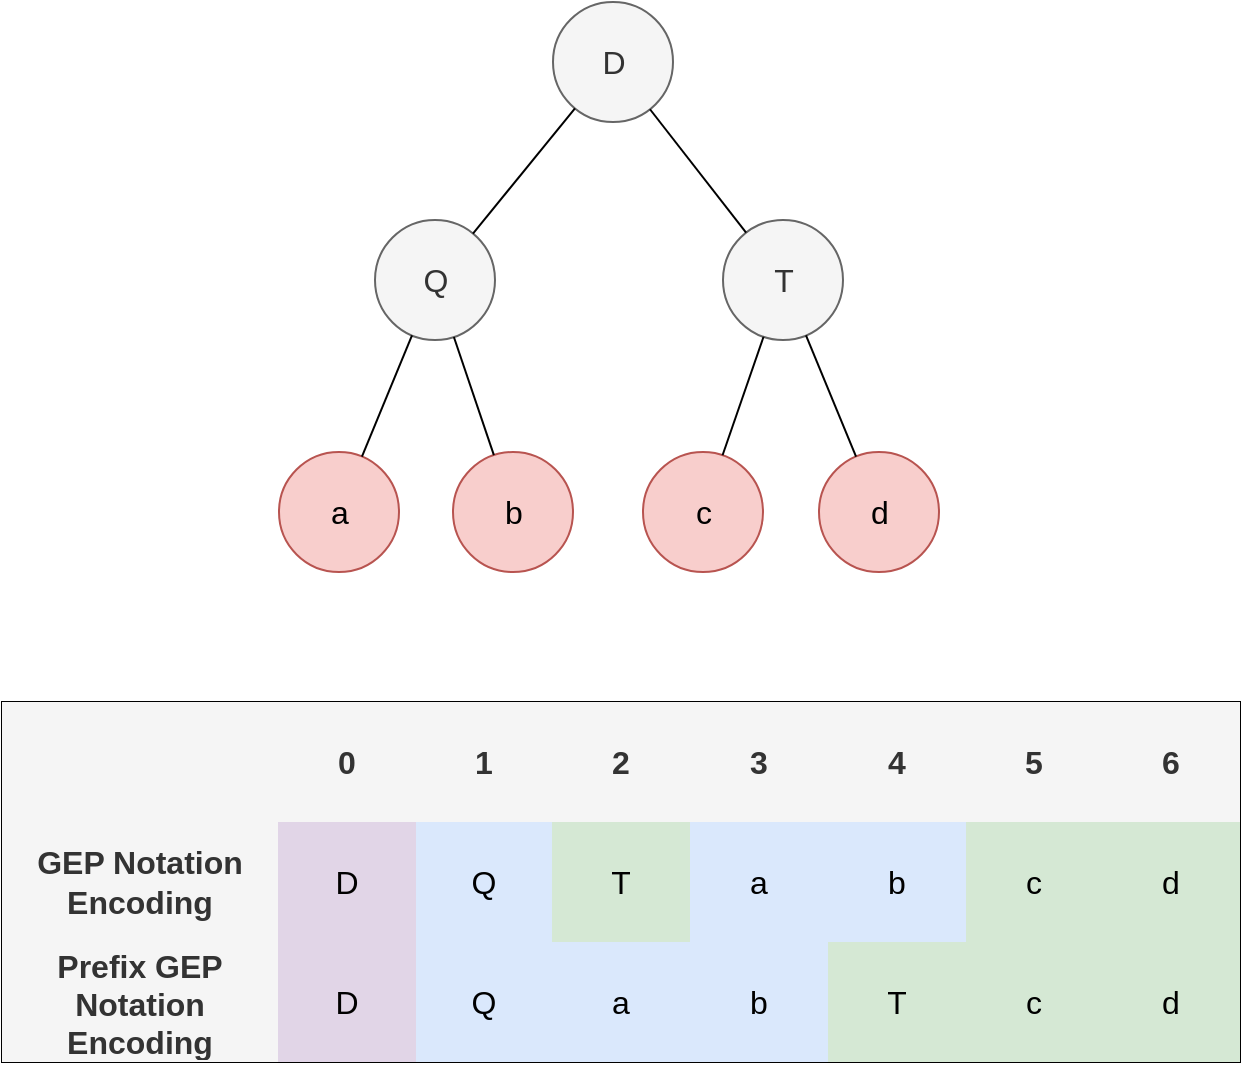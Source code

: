 <mxfile version="27.1.6">
  <diagram name="Page-1" id="W8epZQ21CmaLPUGNPq8Y">
    <mxGraphModel dx="1360" dy="1895" grid="1" gridSize="10" guides="1" tooltips="1" connect="1" arrows="1" fold="1" page="1" pageScale="1" pageWidth="850" pageHeight="1100" math="0" shadow="0">
      <root>
        <mxCell id="0" />
        <mxCell id="1" parent="0" />
        <mxCell id="s7vytsFGn_9YH380_VkC-72" value="Q" style="ellipse;whiteSpace=wrap;html=1;fontSize=16;fillColor=#f5f5f5;fontColor=#333333;strokeColor=#666666;" vertex="1" parent="1">
          <mxGeometry x="302.5" y="-111" width="60" height="60" as="geometry" />
        </mxCell>
        <mxCell id="s7vytsFGn_9YH380_VkC-73" value="a" style="ellipse;whiteSpace=wrap;html=1;fontSize=16;fillColor=#f8cecc;strokeColor=#b85450;" vertex="1" parent="1">
          <mxGeometry x="254.5" y="5" width="60" height="60" as="geometry" />
        </mxCell>
        <mxCell id="s7vytsFGn_9YH380_VkC-74" value="" style="edgeStyle=none;curved=1;rounded=0;orthogonalLoop=1;jettySize=auto;html=1;fontSize=16;startSize=8;endSize=8;endArrow=none;endFill=0;" edge="1" parent="1" source="s7vytsFGn_9YH380_VkC-72" target="s7vytsFGn_9YH380_VkC-73">
          <mxGeometry relative="1" as="geometry">
            <mxPoint x="556.5" y="-62" as="sourcePoint" />
            <mxPoint x="355.5" y="-13" as="targetPoint" />
          </mxGeometry>
        </mxCell>
        <mxCell id="s7vytsFGn_9YH380_VkC-75" value="D" style="ellipse;whiteSpace=wrap;html=1;fontSize=16;fillColor=#f5f5f5;fontColor=#333333;strokeColor=#666666;" vertex="1" parent="1">
          <mxGeometry x="391.5" y="-220" width="60" height="60" as="geometry" />
        </mxCell>
        <mxCell id="s7vytsFGn_9YH380_VkC-76" value="" style="edgeStyle=none;curved=1;rounded=0;orthogonalLoop=1;jettySize=auto;html=1;fontSize=16;startSize=8;endSize=8;endArrow=none;endFill=0;" edge="1" parent="1" source="s7vytsFGn_9YH380_VkC-75" target="s7vytsFGn_9YH380_VkC-72">
          <mxGeometry relative="1" as="geometry">
            <mxPoint x="406.5" y="-43" as="sourcePoint" />
            <mxPoint x="378.5" as="targetPoint" />
          </mxGeometry>
        </mxCell>
        <mxCell id="s7vytsFGn_9YH380_VkC-77" value="b" style="ellipse;whiteSpace=wrap;html=1;fontSize=16;fillColor=#f8cecc;strokeColor=#b85450;" vertex="1" parent="1">
          <mxGeometry x="341.5" y="5" width="60" height="60" as="geometry" />
        </mxCell>
        <mxCell id="s7vytsFGn_9YH380_VkC-78" value="" style="edgeStyle=none;curved=1;rounded=0;orthogonalLoop=1;jettySize=auto;html=1;fontSize=16;startSize=8;endSize=8;endArrow=none;endFill=0;" edge="1" parent="1" source="s7vytsFGn_9YH380_VkC-72" target="s7vytsFGn_9YH380_VkC-77">
          <mxGeometry relative="1" as="geometry">
            <mxPoint x="407.5" y="-42" as="sourcePoint" />
            <mxPoint x="380.5" y="1" as="targetPoint" />
          </mxGeometry>
        </mxCell>
        <mxCell id="s7vytsFGn_9YH380_VkC-79" value="T" style="ellipse;whiteSpace=wrap;html=1;fontSize=16;fillColor=#f5f5f5;fontColor=#333333;strokeColor=#666666;" vertex="1" parent="1">
          <mxGeometry x="476.5" y="-111" width="60" height="60" as="geometry" />
        </mxCell>
        <mxCell id="s7vytsFGn_9YH380_VkC-80" value="" style="edgeStyle=none;curved=1;rounded=0;orthogonalLoop=1;jettySize=auto;html=1;fontSize=16;startSize=8;endSize=8;endArrow=none;endFill=0;" edge="1" parent="1" source="s7vytsFGn_9YH380_VkC-75" target="s7vytsFGn_9YH380_VkC-79">
          <mxGeometry relative="1" as="geometry">
            <mxPoint x="408.5" y="-154" as="sourcePoint" />
            <mxPoint x="379.5" y="-99" as="targetPoint" />
          </mxGeometry>
        </mxCell>
        <mxCell id="s7vytsFGn_9YH380_VkC-87" value="c" style="ellipse;whiteSpace=wrap;html=1;fontSize=16;fillColor=#f8cecc;strokeColor=#b85450;" vertex="1" parent="1">
          <mxGeometry x="436.5" y="5" width="60" height="60" as="geometry" />
        </mxCell>
        <mxCell id="s7vytsFGn_9YH380_VkC-88" value="d" style="ellipse;whiteSpace=wrap;html=1;fontSize=16;fillColor=#f8cecc;strokeColor=#b85450;" vertex="1" parent="1">
          <mxGeometry x="524.5" y="5" width="60" height="60" as="geometry" />
        </mxCell>
        <mxCell id="s7vytsFGn_9YH380_VkC-89" value="" style="edgeStyle=none;curved=1;rounded=0;orthogonalLoop=1;jettySize=auto;html=1;fontSize=16;startSize=8;endSize=8;endArrow=none;endFill=0;" edge="1" parent="1" source="s7vytsFGn_9YH380_VkC-79" target="s7vytsFGn_9YH380_VkC-87">
          <mxGeometry relative="1" as="geometry">
            <mxPoint x="331.5" y="-43" as="sourcePoint" />
            <mxPoint x="305.5" y="17" as="targetPoint" />
          </mxGeometry>
        </mxCell>
        <mxCell id="s7vytsFGn_9YH380_VkC-90" value="" style="edgeStyle=none;curved=1;rounded=0;orthogonalLoop=1;jettySize=auto;html=1;fontSize=16;startSize=8;endSize=8;endArrow=none;endFill=0;" edge="1" parent="1" source="s7vytsFGn_9YH380_VkC-79" target="s7vytsFGn_9YH380_VkC-88">
          <mxGeometry relative="1" as="geometry">
            <mxPoint x="508.5" y="-42" as="sourcePoint" />
            <mxPoint x="490.5" y="16" as="targetPoint" />
          </mxGeometry>
        </mxCell>
        <mxCell id="s7vytsFGn_9YH380_VkC-117" value="" style="shape=table;startSize=0;container=1;collapsible=0;childLayout=tableLayout;fontSize=16;" vertex="1" parent="1">
          <mxGeometry x="116" y="130" width="619" height="180" as="geometry" />
        </mxCell>
        <mxCell id="s7vytsFGn_9YH380_VkC-118" value="" style="shape=tableRow;horizontal=0;startSize=0;swimlaneHead=0;swimlaneBody=0;strokeColor=inherit;top=0;left=0;bottom=0;right=0;collapsible=0;dropTarget=0;fillColor=none;points=[[0,0.5],[1,0.5]];portConstraint=eastwest;fontSize=16;" vertex="1" parent="s7vytsFGn_9YH380_VkC-117">
          <mxGeometry width="619" height="60" as="geometry" />
        </mxCell>
        <mxCell id="s7vytsFGn_9YH380_VkC-146" style="shape=partialRectangle;html=1;whiteSpace=wrap;connectable=0;strokeColor=#666666;overflow=hidden;fillColor=#f5f5f5;top=0;left=0;bottom=0;right=0;pointerEvents=1;fontSize=16;rowspan=1;colspan=2;fontColor=#333333;" vertex="1" parent="s7vytsFGn_9YH380_VkC-118">
          <mxGeometry width="138" height="60" as="geometry">
            <mxRectangle width="69" height="60" as="alternateBounds" />
          </mxGeometry>
        </mxCell>
        <mxCell id="s7vytsFGn_9YH380_VkC-142" style="shape=partialRectangle;html=1;whiteSpace=wrap;connectable=0;strokeColor=inherit;overflow=hidden;fillColor=none;top=0;left=0;bottom=0;right=0;pointerEvents=1;fontSize=16;" vertex="1" visible="0" parent="s7vytsFGn_9YH380_VkC-118">
          <mxGeometry x="69" width="69" height="60" as="geometry">
            <mxRectangle width="69" height="60" as="alternateBounds" />
          </mxGeometry>
        </mxCell>
        <mxCell id="s7vytsFGn_9YH380_VkC-119" value="0" style="shape=partialRectangle;html=1;whiteSpace=wrap;connectable=0;strokeColor=#666666;overflow=hidden;fillColor=#f5f5f5;top=0;left=0;bottom=0;right=0;pointerEvents=1;fontSize=16;fontColor=#333333;fontStyle=1" vertex="1" parent="s7vytsFGn_9YH380_VkC-118">
          <mxGeometry x="138" width="69" height="60" as="geometry">
            <mxRectangle width="69" height="60" as="alternateBounds" />
          </mxGeometry>
        </mxCell>
        <mxCell id="s7vytsFGn_9YH380_VkC-120" value="1" style="shape=partialRectangle;html=1;whiteSpace=wrap;connectable=0;strokeColor=#666666;overflow=hidden;fillColor=#f5f5f5;top=0;left=0;bottom=0;right=0;pointerEvents=1;fontSize=16;fontColor=#333333;fontStyle=1" vertex="1" parent="s7vytsFGn_9YH380_VkC-118">
          <mxGeometry x="207" width="68" height="60" as="geometry">
            <mxRectangle width="68" height="60" as="alternateBounds" />
          </mxGeometry>
        </mxCell>
        <mxCell id="s7vytsFGn_9YH380_VkC-121" value="2" style="shape=partialRectangle;html=1;whiteSpace=wrap;connectable=0;strokeColor=#666666;overflow=hidden;fillColor=#f5f5f5;top=0;left=0;bottom=0;right=0;pointerEvents=1;fontSize=16;fontColor=#333333;fontStyle=1" vertex="1" parent="s7vytsFGn_9YH380_VkC-118">
          <mxGeometry x="275" width="69" height="60" as="geometry">
            <mxRectangle width="69" height="60" as="alternateBounds" />
          </mxGeometry>
        </mxCell>
        <mxCell id="s7vytsFGn_9YH380_VkC-122" value="3" style="shape=partialRectangle;html=1;whiteSpace=wrap;connectable=0;strokeColor=#666666;overflow=hidden;fillColor=#f5f5f5;top=0;left=0;bottom=0;right=0;pointerEvents=1;fontSize=16;fontColor=#333333;fontStyle=1" vertex="1" parent="s7vytsFGn_9YH380_VkC-118">
          <mxGeometry x="344" width="69" height="60" as="geometry">
            <mxRectangle width="69" height="60" as="alternateBounds" />
          </mxGeometry>
        </mxCell>
        <mxCell id="s7vytsFGn_9YH380_VkC-123" value="4" style="shape=partialRectangle;html=1;whiteSpace=wrap;connectable=0;strokeColor=#666666;overflow=hidden;fillColor=#f5f5f5;top=0;left=0;bottom=0;right=0;pointerEvents=1;fontSize=16;fontColor=#333333;fontStyle=1" vertex="1" parent="s7vytsFGn_9YH380_VkC-118">
          <mxGeometry x="413" width="69" height="60" as="geometry">
            <mxRectangle width="69" height="60" as="alternateBounds" />
          </mxGeometry>
        </mxCell>
        <mxCell id="s7vytsFGn_9YH380_VkC-124" value="5" style="shape=partialRectangle;html=1;whiteSpace=wrap;connectable=0;strokeColor=#666666;overflow=hidden;fillColor=#f5f5f5;top=0;left=0;bottom=0;right=0;pointerEvents=1;fontSize=16;fontColor=#333333;fontStyle=1" vertex="1" parent="s7vytsFGn_9YH380_VkC-118">
          <mxGeometry x="482" width="68" height="60" as="geometry">
            <mxRectangle width="68" height="60" as="alternateBounds" />
          </mxGeometry>
        </mxCell>
        <mxCell id="s7vytsFGn_9YH380_VkC-125" value="6" style="shape=partialRectangle;html=1;whiteSpace=wrap;connectable=0;strokeColor=#666666;overflow=hidden;fillColor=#f5f5f5;top=0;left=0;bottom=0;right=0;pointerEvents=1;fontSize=16;fontColor=#333333;fontStyle=1" vertex="1" parent="s7vytsFGn_9YH380_VkC-118">
          <mxGeometry x="550" width="69" height="60" as="geometry">
            <mxRectangle width="69" height="60" as="alternateBounds" />
          </mxGeometry>
        </mxCell>
        <mxCell id="s7vytsFGn_9YH380_VkC-126" value="" style="shape=tableRow;horizontal=0;startSize=0;swimlaneHead=0;swimlaneBody=0;strokeColor=inherit;top=0;left=0;bottom=0;right=0;collapsible=0;dropTarget=0;fillColor=none;points=[[0,0.5],[1,0.5]];portConstraint=eastwest;fontSize=16;" vertex="1" parent="s7vytsFGn_9YH380_VkC-117">
          <mxGeometry y="60" width="619" height="60" as="geometry" />
        </mxCell>
        <mxCell id="s7vytsFGn_9YH380_VkC-147" value="GEP Notation Encoding" style="shape=partialRectangle;html=1;whiteSpace=wrap;connectable=0;strokeColor=#666666;overflow=hidden;fillColor=#f5f5f5;top=0;left=0;bottom=0;right=0;pointerEvents=1;fontSize=16;rowspan=1;colspan=2;fontColor=#333333;fontStyle=1" vertex="1" parent="s7vytsFGn_9YH380_VkC-126">
          <mxGeometry width="138" height="60" as="geometry">
            <mxRectangle width="69" height="60" as="alternateBounds" />
          </mxGeometry>
        </mxCell>
        <mxCell id="s7vytsFGn_9YH380_VkC-143" value="" style="shape=partialRectangle;html=1;whiteSpace=wrap;connectable=0;strokeColor=inherit;overflow=hidden;fillColor=none;top=0;left=0;bottom=0;right=0;pointerEvents=1;fontSize=16;" vertex="1" visible="0" parent="s7vytsFGn_9YH380_VkC-126">
          <mxGeometry x="69" width="69" height="60" as="geometry">
            <mxRectangle width="69" height="60" as="alternateBounds" />
          </mxGeometry>
        </mxCell>
        <mxCell id="s7vytsFGn_9YH380_VkC-127" value="D" style="shape=partialRectangle;html=1;whiteSpace=wrap;connectable=0;strokeColor=#9673a6;overflow=hidden;fillColor=#e1d5e7;top=0;left=0;bottom=0;right=0;pointerEvents=1;fontSize=16;" vertex="1" parent="s7vytsFGn_9YH380_VkC-126">
          <mxGeometry x="138" width="69" height="60" as="geometry">
            <mxRectangle width="69" height="60" as="alternateBounds" />
          </mxGeometry>
        </mxCell>
        <mxCell id="s7vytsFGn_9YH380_VkC-128" value="Q" style="shape=partialRectangle;html=1;whiteSpace=wrap;connectable=0;strokeColor=#6c8ebf;overflow=hidden;fillColor=#dae8fc;top=0;left=0;bottom=0;right=0;pointerEvents=1;fontSize=16;" vertex="1" parent="s7vytsFGn_9YH380_VkC-126">
          <mxGeometry x="207" width="68" height="60" as="geometry">
            <mxRectangle width="68" height="60" as="alternateBounds" />
          </mxGeometry>
        </mxCell>
        <mxCell id="s7vytsFGn_9YH380_VkC-129" value="T" style="shape=partialRectangle;html=1;whiteSpace=wrap;connectable=0;strokeColor=#82b366;overflow=hidden;fillColor=#d5e8d4;top=0;left=0;bottom=0;right=0;pointerEvents=1;fontSize=16;" vertex="1" parent="s7vytsFGn_9YH380_VkC-126">
          <mxGeometry x="275" width="69" height="60" as="geometry">
            <mxRectangle width="69" height="60" as="alternateBounds" />
          </mxGeometry>
        </mxCell>
        <mxCell id="s7vytsFGn_9YH380_VkC-130" value="a" style="shape=partialRectangle;html=1;whiteSpace=wrap;connectable=0;strokeColor=#6c8ebf;overflow=hidden;fillColor=#dae8fc;top=0;left=0;bottom=0;right=0;pointerEvents=1;fontSize=16;" vertex="1" parent="s7vytsFGn_9YH380_VkC-126">
          <mxGeometry x="344" width="69" height="60" as="geometry">
            <mxRectangle width="69" height="60" as="alternateBounds" />
          </mxGeometry>
        </mxCell>
        <mxCell id="s7vytsFGn_9YH380_VkC-131" value="b" style="shape=partialRectangle;html=1;whiteSpace=wrap;connectable=0;strokeColor=#6c8ebf;overflow=hidden;fillColor=#dae8fc;top=0;left=0;bottom=0;right=0;pointerEvents=1;fontSize=16;" vertex="1" parent="s7vytsFGn_9YH380_VkC-126">
          <mxGeometry x="413" width="69" height="60" as="geometry">
            <mxRectangle width="69" height="60" as="alternateBounds" />
          </mxGeometry>
        </mxCell>
        <mxCell id="s7vytsFGn_9YH380_VkC-132" value="c" style="shape=partialRectangle;html=1;whiteSpace=wrap;connectable=0;strokeColor=#82b366;overflow=hidden;fillColor=#d5e8d4;top=0;left=0;bottom=0;right=0;pointerEvents=1;fontSize=16;" vertex="1" parent="s7vytsFGn_9YH380_VkC-126">
          <mxGeometry x="482" width="68" height="60" as="geometry">
            <mxRectangle width="68" height="60" as="alternateBounds" />
          </mxGeometry>
        </mxCell>
        <mxCell id="s7vytsFGn_9YH380_VkC-133" value="d" style="shape=partialRectangle;html=1;whiteSpace=wrap;connectable=0;strokeColor=#82b366;overflow=hidden;fillColor=#d5e8d4;top=0;left=0;bottom=0;right=0;pointerEvents=1;fontSize=16;" vertex="1" parent="s7vytsFGn_9YH380_VkC-126">
          <mxGeometry x="550" width="69" height="60" as="geometry">
            <mxRectangle width="69" height="60" as="alternateBounds" />
          </mxGeometry>
        </mxCell>
        <mxCell id="s7vytsFGn_9YH380_VkC-134" value="" style="shape=tableRow;horizontal=0;startSize=0;swimlaneHead=0;swimlaneBody=0;strokeColor=inherit;top=0;left=0;bottom=0;right=0;collapsible=0;dropTarget=0;fillColor=none;points=[[0,0.5],[1,0.5]];portConstraint=eastwest;fontSize=16;" vertex="1" parent="s7vytsFGn_9YH380_VkC-117">
          <mxGeometry y="120" width="619" height="60" as="geometry" />
        </mxCell>
        <mxCell id="s7vytsFGn_9YH380_VkC-148" value="&lt;b&gt;Prefix GEP Notation Encoding&lt;/b&gt;" style="shape=partialRectangle;html=1;whiteSpace=wrap;connectable=0;strokeColor=#666666;overflow=hidden;fillColor=#f5f5f5;top=0;left=0;bottom=0;right=0;pointerEvents=1;fontSize=16;rowspan=1;colspan=2;fontColor=#333333;" vertex="1" parent="s7vytsFGn_9YH380_VkC-134">
          <mxGeometry width="138" height="60" as="geometry">
            <mxRectangle width="69" height="60" as="alternateBounds" />
          </mxGeometry>
        </mxCell>
        <mxCell id="s7vytsFGn_9YH380_VkC-144" value="" style="shape=partialRectangle;html=1;whiteSpace=wrap;connectable=0;strokeColor=inherit;overflow=hidden;fillColor=none;top=0;left=0;bottom=0;right=0;pointerEvents=1;fontSize=16;" vertex="1" visible="0" parent="s7vytsFGn_9YH380_VkC-134">
          <mxGeometry x="69" width="69" height="60" as="geometry">
            <mxRectangle width="69" height="60" as="alternateBounds" />
          </mxGeometry>
        </mxCell>
        <mxCell id="s7vytsFGn_9YH380_VkC-135" value="D" style="shape=partialRectangle;html=1;whiteSpace=wrap;connectable=0;strokeColor=#9673a6;overflow=hidden;fillColor=#e1d5e7;top=0;left=0;bottom=0;right=0;pointerEvents=1;fontSize=16;" vertex="1" parent="s7vytsFGn_9YH380_VkC-134">
          <mxGeometry x="138" width="69" height="60" as="geometry">
            <mxRectangle width="69" height="60" as="alternateBounds" />
          </mxGeometry>
        </mxCell>
        <mxCell id="s7vytsFGn_9YH380_VkC-136" value="Q" style="shape=partialRectangle;html=1;whiteSpace=wrap;connectable=0;strokeColor=#6c8ebf;overflow=hidden;fillColor=#dae8fc;top=0;left=0;bottom=0;right=0;pointerEvents=1;fontSize=16;" vertex="1" parent="s7vytsFGn_9YH380_VkC-134">
          <mxGeometry x="207" width="68" height="60" as="geometry">
            <mxRectangle width="68" height="60" as="alternateBounds" />
          </mxGeometry>
        </mxCell>
        <mxCell id="s7vytsFGn_9YH380_VkC-137" value="a" style="shape=partialRectangle;html=1;whiteSpace=wrap;connectable=0;strokeColor=#6c8ebf;overflow=hidden;fillColor=#dae8fc;top=0;left=0;bottom=0;right=0;pointerEvents=1;fontSize=16;" vertex="1" parent="s7vytsFGn_9YH380_VkC-134">
          <mxGeometry x="275" width="69" height="60" as="geometry">
            <mxRectangle width="69" height="60" as="alternateBounds" />
          </mxGeometry>
        </mxCell>
        <mxCell id="s7vytsFGn_9YH380_VkC-138" value="b" style="shape=partialRectangle;html=1;whiteSpace=wrap;connectable=0;strokeColor=#6c8ebf;overflow=hidden;fillColor=#dae8fc;top=0;left=0;bottom=0;right=0;pointerEvents=1;fontSize=16;" vertex="1" parent="s7vytsFGn_9YH380_VkC-134">
          <mxGeometry x="344" width="69" height="60" as="geometry">
            <mxRectangle width="69" height="60" as="alternateBounds" />
          </mxGeometry>
        </mxCell>
        <mxCell id="s7vytsFGn_9YH380_VkC-139" value="T" style="shape=partialRectangle;html=1;whiteSpace=wrap;connectable=0;strokeColor=#82b366;overflow=hidden;fillColor=#d5e8d4;top=0;left=0;bottom=0;right=0;pointerEvents=1;fontSize=16;" vertex="1" parent="s7vytsFGn_9YH380_VkC-134">
          <mxGeometry x="413" width="69" height="60" as="geometry">
            <mxRectangle width="69" height="60" as="alternateBounds" />
          </mxGeometry>
        </mxCell>
        <mxCell id="s7vytsFGn_9YH380_VkC-140" value="c" style="shape=partialRectangle;html=1;whiteSpace=wrap;connectable=0;strokeColor=#82b366;overflow=hidden;fillColor=#d5e8d4;top=0;left=0;bottom=0;right=0;pointerEvents=1;fontSize=16;" vertex="1" parent="s7vytsFGn_9YH380_VkC-134">
          <mxGeometry x="482" width="68" height="60" as="geometry">
            <mxRectangle width="68" height="60" as="alternateBounds" />
          </mxGeometry>
        </mxCell>
        <mxCell id="s7vytsFGn_9YH380_VkC-141" value="d" style="shape=partialRectangle;html=1;whiteSpace=wrap;connectable=0;strokeColor=#82b366;overflow=hidden;fillColor=#d5e8d4;top=0;left=0;bottom=0;right=0;pointerEvents=1;fontSize=16;" vertex="1" parent="s7vytsFGn_9YH380_VkC-134">
          <mxGeometry x="550" width="69" height="60" as="geometry">
            <mxRectangle width="69" height="60" as="alternateBounds" />
          </mxGeometry>
        </mxCell>
      </root>
    </mxGraphModel>
  </diagram>
</mxfile>
